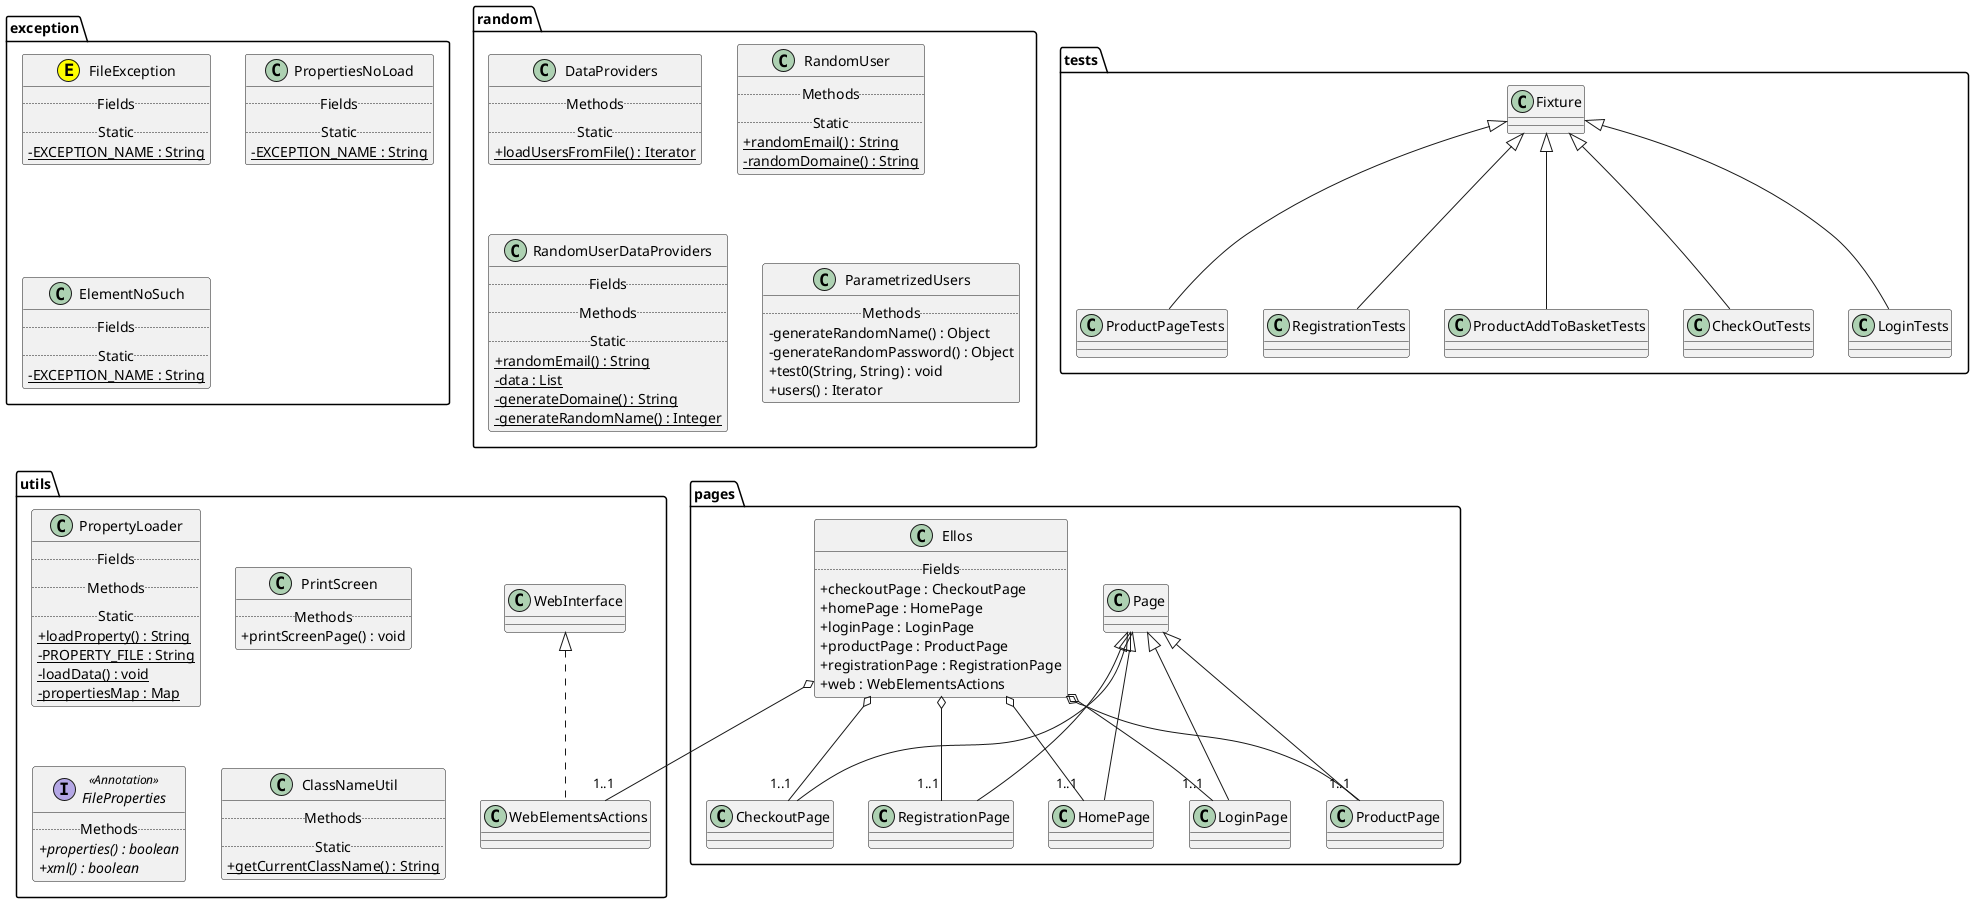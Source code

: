@startuml
top to bottom direction
skinparam headerFontSize 30
skinparam headerFontStyle bold
skinparam classAttributeIconSize 0
scale 1.0
package exception {
class exception.FileException << (E,yellow) >>  {
.. Fields  ..
.. Static ..
- {static} EXCEPTION_NAME : String
}
class exception.PropertiesNoLoad {
.. Fields  ..
.. Static ..
- {static} EXCEPTION_NAME : String
}
class exception.ElementNoSuch {
.. Fields  ..
.. Static ..
- {static} EXCEPTION_NAME : String
}

}
package pages {
class pages.Ellos {
.. Fields  ..
+checkoutPage : CheckoutPage
+homePage : HomePage
+loginPage : LoginPage
+productPage : ProductPage
+registrationPage : RegistrationPage
+web : WebElementsActions
}

}
package random {
class random.DataProviders {
.. Methods ..
.. Static ..
+ {static} loadUsersFromFile() : Iterator
}
class random.RandomUser {
.. Methods ..
.. Static ..
+ {static} randomEmail() : String
- {static} randomDomaine() : String
}
class random.RandomUserDataProviders {
.. Fields  ..
.. Methods ..
.. Static ..
+ {static} randomEmail() : String
- {static} data : List
- {static} generateDomaine() : String
- {static} generateRandomName() : Integer
}
class random.ParametrizedUsers {
.. Methods ..
-generateRandomName() : Object
-generateRandomPassword() : Object
+test0(String, String) : void
+users() : Iterator
}

}
package utils {
class utils.PropertyLoader {
.. Fields  ..
.. Methods ..
.. Static ..
+ {static} loadProperty() : String
- {static} PROPERTY_FILE : String
- {static} loadData() : void
- {static} propertiesMap : Map
}
class utils.PrintScreen {
.. Methods ..
+printScreenPage() : void
}
interface utils.FileProperties  <<Annotation>>  {
.. Methods ..
+ {abstract} properties() : boolean
+ {abstract} xml() : boolean
}
class utils.ClassNameUtil {
.. Methods ..
.. Static ..
+ {static} getCurrentClassName() : String
}

}
tests.Fixture <|-- tests.LoginTests
tests.Fixture <|-- tests.ProductPageTests
pages.Page <|-- pages.RegistrationPage
pages.Page <|-- pages.HomePage
pages.Ellos o-- "1..1" utils.WebElementsActions
pages.Ellos o-- "1..1" pages.HomePage
pages.Ellos o-- "1..1" pages.LoginPage
pages.Ellos o-- "1..1" pages.ProductPage
pages.Ellos o-- "1..1" pages.CheckoutPage
pages.Ellos o-- "1..1" pages.RegistrationPage
tests.Fixture <|-- tests.RegistrationTests
tests.Fixture <|-- tests.ProductAddToBasketTests
pages.Page <|-- pages.CheckoutPage
pages.Page <|-- pages.ProductPage
utils.WebInterface <|.. utils.WebElementsActions
pages.Page <|-- pages.LoginPage
tests.Fixture <|-- tests.CheckOutTests
@enduml
